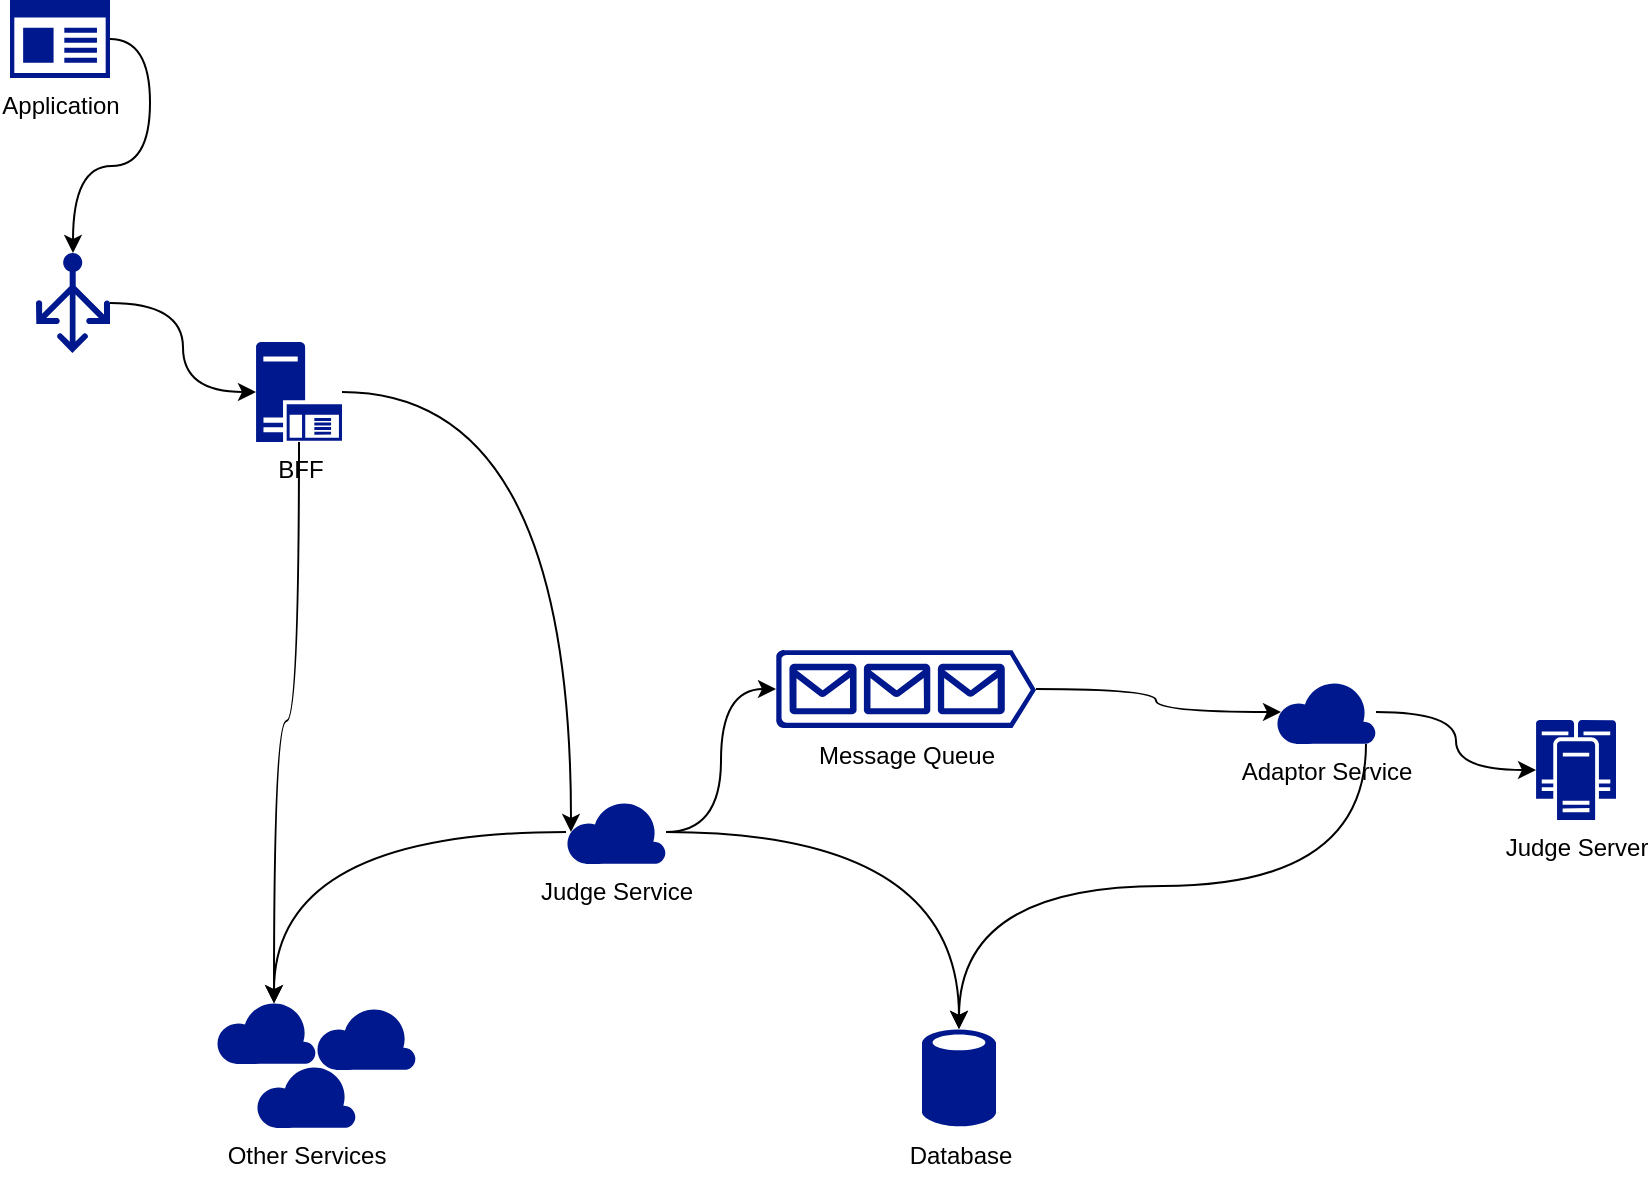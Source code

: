 <mxfile version="24.6.3" type="github">
  <diagram name="Page-1" id="QzZd_IAzWdYlVaJUvz0e">
    <mxGraphModel dx="1136" dy="474" grid="1" gridSize="10" guides="1" tooltips="1" connect="1" arrows="1" fold="1" page="1" pageScale="1" pageWidth="850" pageHeight="1100" math="0" shadow="0">
      <root>
        <mxCell id="0" />
        <mxCell id="1" parent="0" />
        <mxCell id="hPZAuObZ41Z15zBgy_SH-5" value="Application" style="sketch=0;aspect=fixed;pointerEvents=1;shadow=0;dashed=0;html=1;strokeColor=none;labelPosition=center;verticalLabelPosition=bottom;verticalAlign=top;align=center;fillColor=#00188D;shape=mxgraph.mscae.enterprise.app_generic" parent="1" vertex="1">
          <mxGeometry x="147" y="80" width="50" height="39" as="geometry" />
        </mxCell>
        <mxCell id="hPZAuObZ41Z15zBgy_SH-7" value="BFF" style="sketch=0;aspect=fixed;pointerEvents=1;shadow=0;dashed=0;html=1;strokeColor=none;labelPosition=center;verticalLabelPosition=bottom;verticalAlign=top;align=center;fillColor=#00188D;shape=mxgraph.mscae.enterprise.application_server" parent="1" vertex="1">
          <mxGeometry x="270" y="251" width="43" height="50" as="geometry" />
        </mxCell>
        <mxCell id="hPZAuObZ41Z15zBgy_SH-9" value="Judge Service" style="sketch=0;aspect=fixed;pointerEvents=1;shadow=0;dashed=0;html=1;strokeColor=none;labelPosition=center;verticalLabelPosition=bottom;verticalAlign=top;align=center;fillColor=#00188D;shape=mxgraph.azure.cloud" parent="1" vertex="1">
          <mxGeometry x="425" y="480" width="50" height="32" as="geometry" />
        </mxCell>
        <mxCell id="hPZAuObZ41Z15zBgy_SH-13" value="" style="group" parent="1" vertex="1" connectable="0">
          <mxGeometry x="250" y="580" width="100" height="64" as="geometry" />
        </mxCell>
        <mxCell id="hPZAuObZ41Z15zBgy_SH-10" value="Other Services" style="sketch=0;aspect=fixed;pointerEvents=1;shadow=0;dashed=0;html=1;strokeColor=none;labelPosition=center;verticalLabelPosition=bottom;verticalAlign=top;align=center;fillColor=#00188D;shape=mxgraph.azure.cloud" parent="hPZAuObZ41Z15zBgy_SH-13" vertex="1">
          <mxGeometry x="20" y="32" width="50" height="32" as="geometry" />
        </mxCell>
        <mxCell id="hPZAuObZ41Z15zBgy_SH-11" value="" style="sketch=0;aspect=fixed;pointerEvents=1;shadow=0;dashed=0;html=1;strokeColor=none;labelPosition=center;verticalLabelPosition=bottom;verticalAlign=top;align=center;fillColor=#00188D;shape=mxgraph.azure.cloud" parent="hPZAuObZ41Z15zBgy_SH-13" vertex="1">
          <mxGeometry x="50" y="3" width="50" height="32" as="geometry" />
        </mxCell>
        <mxCell id="hPZAuObZ41Z15zBgy_SH-12" value="" style="sketch=0;aspect=fixed;pointerEvents=1;shadow=0;dashed=0;html=1;strokeColor=none;labelPosition=center;verticalLabelPosition=bottom;verticalAlign=top;align=center;fillColor=#00188D;shape=mxgraph.azure.cloud" parent="hPZAuObZ41Z15zBgy_SH-13" vertex="1">
          <mxGeometry width="50" height="32" as="geometry" />
        </mxCell>
        <mxCell id="hPZAuObZ41Z15zBgy_SH-15" value="Adaptor Service" style="sketch=0;aspect=fixed;pointerEvents=1;shadow=0;dashed=0;html=1;strokeColor=none;labelPosition=center;verticalLabelPosition=bottom;verticalAlign=top;align=center;fillColor=#00188D;shape=mxgraph.azure.cloud" parent="1" vertex="1">
          <mxGeometry x="780" y="420" width="50" height="32" as="geometry" />
        </mxCell>
        <mxCell id="hPZAuObZ41Z15zBgy_SH-16" value="Judge Server" style="sketch=0;aspect=fixed;pointerEvents=1;shadow=0;dashed=0;html=1;strokeColor=none;labelPosition=center;verticalLabelPosition=bottom;verticalAlign=top;align=center;fillColor=#00188D;shape=mxgraph.mscae.enterprise.cluster_server" parent="1" vertex="1">
          <mxGeometry x="910" y="440" width="40" height="50" as="geometry" />
        </mxCell>
        <mxCell id="hPZAuObZ41Z15zBgy_SH-24" value="" style="sketch=0;aspect=fixed;pointerEvents=1;shadow=0;dashed=0;html=1;strokeColor=none;labelPosition=center;verticalLabelPosition=bottom;verticalAlign=top;align=center;fillColor=#00188D;shape=mxgraph.azure.load_balancer_generic" parent="1" vertex="1">
          <mxGeometry x="160" y="206.5" width="37" height="50" as="geometry" />
        </mxCell>
        <mxCell id="hPZAuObZ41Z15zBgy_SH-25" style="edgeStyle=orthogonalEdgeStyle;rounded=0;orthogonalLoop=1;jettySize=auto;html=1;entryX=0.5;entryY=0;entryDx=0;entryDy=0;entryPerimeter=0;exitX=1;exitY=0.5;exitDx=0;exitDy=0;exitPerimeter=0;curved=1;" parent="1" source="hPZAuObZ41Z15zBgy_SH-5" target="hPZAuObZ41Z15zBgy_SH-24" edge="1">
          <mxGeometry relative="1" as="geometry">
            <Array as="points">
              <mxPoint x="217" y="99" />
              <mxPoint x="217" y="163" />
              <mxPoint x="178" y="163" />
            </Array>
          </mxGeometry>
        </mxCell>
        <mxCell id="hPZAuObZ41Z15zBgy_SH-26" style="edgeStyle=orthogonalEdgeStyle;rounded=0;orthogonalLoop=1;jettySize=auto;html=1;entryX=0;entryY=0.5;entryDx=0;entryDy=0;entryPerimeter=0;curved=1;" parent="1" source="hPZAuObZ41Z15zBgy_SH-24" target="hPZAuObZ41Z15zBgy_SH-7" edge="1">
          <mxGeometry relative="1" as="geometry" />
        </mxCell>
        <mxCell id="hPZAuObZ41Z15zBgy_SH-29" style="edgeStyle=orthogonalEdgeStyle;rounded=0;orthogonalLoop=1;jettySize=auto;html=1;entryX=0;entryY=0.5;entryDx=0;entryDy=0;entryPerimeter=0;curved=1;" parent="1" source="hPZAuObZ41Z15zBgy_SH-15" target="hPZAuObZ41Z15zBgy_SH-16" edge="1">
          <mxGeometry relative="1" as="geometry" />
        </mxCell>
        <mxCell id="hPZAuObZ41Z15zBgy_SH-30" value="Message Queue" style="sketch=0;aspect=fixed;pointerEvents=1;shadow=0;dashed=0;html=1;strokeColor=none;labelPosition=center;verticalLabelPosition=bottom;verticalAlign=top;align=center;fillColor=#00188D;shape=mxgraph.azure.queue_generic" parent="1" vertex="1">
          <mxGeometry x="530" y="405" width="130" height="39" as="geometry" />
        </mxCell>
        <mxCell id="hPZAuObZ41Z15zBgy_SH-32" style="edgeStyle=orthogonalEdgeStyle;rounded=0;orthogonalLoop=1;jettySize=auto;html=1;entryX=0.05;entryY=0.5;entryDx=0;entryDy=0;entryPerimeter=0;curved=1;" parent="1" source="hPZAuObZ41Z15zBgy_SH-7" target="hPZAuObZ41Z15zBgy_SH-9" edge="1">
          <mxGeometry relative="1" as="geometry" />
        </mxCell>
        <mxCell id="hPZAuObZ41Z15zBgy_SH-33" style="edgeStyle=orthogonalEdgeStyle;rounded=0;orthogonalLoop=1;jettySize=auto;html=1;entryX=0;entryY=0.5;entryDx=0;entryDy=0;entryPerimeter=0;curved=1;" parent="1" source="hPZAuObZ41Z15zBgy_SH-9" target="hPZAuObZ41Z15zBgy_SH-30" edge="1">
          <mxGeometry relative="1" as="geometry" />
        </mxCell>
        <mxCell id="hPZAuObZ41Z15zBgy_SH-35" style="edgeStyle=orthogonalEdgeStyle;rounded=0;orthogonalLoop=1;jettySize=auto;html=1;entryX=0.5;entryY=0.01;entryDx=0;entryDy=0;entryPerimeter=0;curved=1;" parent="1" source="hPZAuObZ41Z15zBgy_SH-9" target="hPZAuObZ41Z15zBgy_SH-20" edge="1">
          <mxGeometry relative="1" as="geometry" />
        </mxCell>
        <mxCell id="hPZAuObZ41Z15zBgy_SH-36" style="edgeStyle=orthogonalEdgeStyle;rounded=0;orthogonalLoop=1;jettySize=auto;html=1;entryX=0.5;entryY=0.01;entryDx=0;entryDy=0;entryPerimeter=0;curved=1;exitX=0.9;exitY=1;exitDx=0;exitDy=0;exitPerimeter=0;" parent="1" source="hPZAuObZ41Z15zBgy_SH-15" target="hPZAuObZ41Z15zBgy_SH-20" edge="1">
          <mxGeometry relative="1" as="geometry" />
        </mxCell>
        <mxCell id="hPZAuObZ41Z15zBgy_SH-42" style="edgeStyle=orthogonalEdgeStyle;rounded=0;orthogonalLoop=1;jettySize=auto;html=1;entryX=0.58;entryY=0.05;entryDx=0;entryDy=0;entryPerimeter=0;curved=1;" parent="1" source="hPZAuObZ41Z15zBgy_SH-7" target="hPZAuObZ41Z15zBgy_SH-12" edge="1">
          <mxGeometry relative="1" as="geometry" />
        </mxCell>
        <mxCell id="hPZAuObZ41Z15zBgy_SH-43" style="edgeStyle=orthogonalEdgeStyle;rounded=0;orthogonalLoop=1;jettySize=auto;html=1;entryX=0.58;entryY=0.05;entryDx=0;entryDy=0;entryPerimeter=0;curved=1;" parent="1" source="hPZAuObZ41Z15zBgy_SH-9" target="hPZAuObZ41Z15zBgy_SH-12" edge="1">
          <mxGeometry relative="1" as="geometry" />
        </mxCell>
        <mxCell id="hPZAuObZ41Z15zBgy_SH-20" value="&lt;div&gt;Database&lt;/div&gt;&lt;div&gt;&lt;br&gt;&lt;/div&gt;" style="sketch=0;aspect=fixed;pointerEvents=1;shadow=0;dashed=0;html=1;strokeColor=none;labelPosition=center;verticalLabelPosition=bottom;verticalAlign=top;align=center;fillColor=#00188D;shape=mxgraph.mscae.enterprise.database_generic" parent="1" vertex="1">
          <mxGeometry x="603" y="594" width="37" height="50" as="geometry" />
        </mxCell>
        <mxCell id="is69PrFka12TwKATJCTe-2" style="edgeStyle=orthogonalEdgeStyle;rounded=0;orthogonalLoop=1;jettySize=auto;html=1;entryX=0.05;entryY=0.5;entryDx=0;entryDy=0;entryPerimeter=0;curved=1;" edge="1" parent="1" source="hPZAuObZ41Z15zBgy_SH-30" target="hPZAuObZ41Z15zBgy_SH-15">
          <mxGeometry relative="1" as="geometry" />
        </mxCell>
      </root>
    </mxGraphModel>
  </diagram>
</mxfile>
